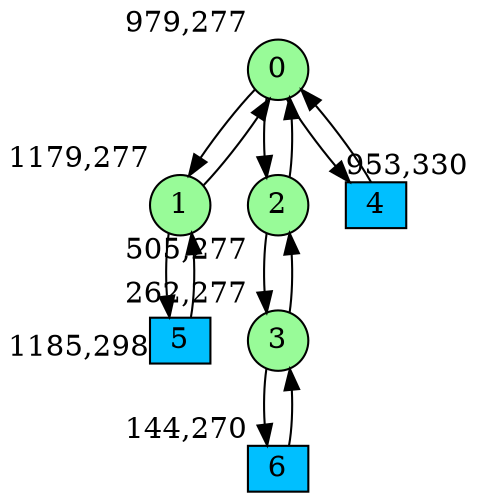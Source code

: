 digraph G {
graph [bgcolor=white]
node [shape=circle, style = filled, fillcolor=white,fixedsize=true, width=0.4, height=0.3 ]
0[xlabel="979,277", pos = "13.0469,0.828125!", fillcolor=palegreen ];
1[xlabel="1179,277", pos = "16.1719,0.828125!", fillcolor=palegreen ];
2[xlabel="505,277", pos = "5.64063,0.828125!", fillcolor=palegreen ];
3[xlabel="262,277", pos = "1.84375,0.828125!", fillcolor=palegreen ];
4[xlabel="953,330", pos = "12.6406,0!", fillcolor=deepskyblue, shape=box ];
5[xlabel="1185,298", pos = "16.2656,0.5!", fillcolor=deepskyblue, shape=box ];
6[xlabel="144,270", pos = "0,0.9375!", fillcolor=deepskyblue, shape=box ];
0->1 ;
0->2 ;
0->4 ;
1->0 ;
1->5 ;
2->0 ;
2->3 ;
3->2 ;
3->6 ;
4->0 ;
5->1 ;
6->3 ;
}
